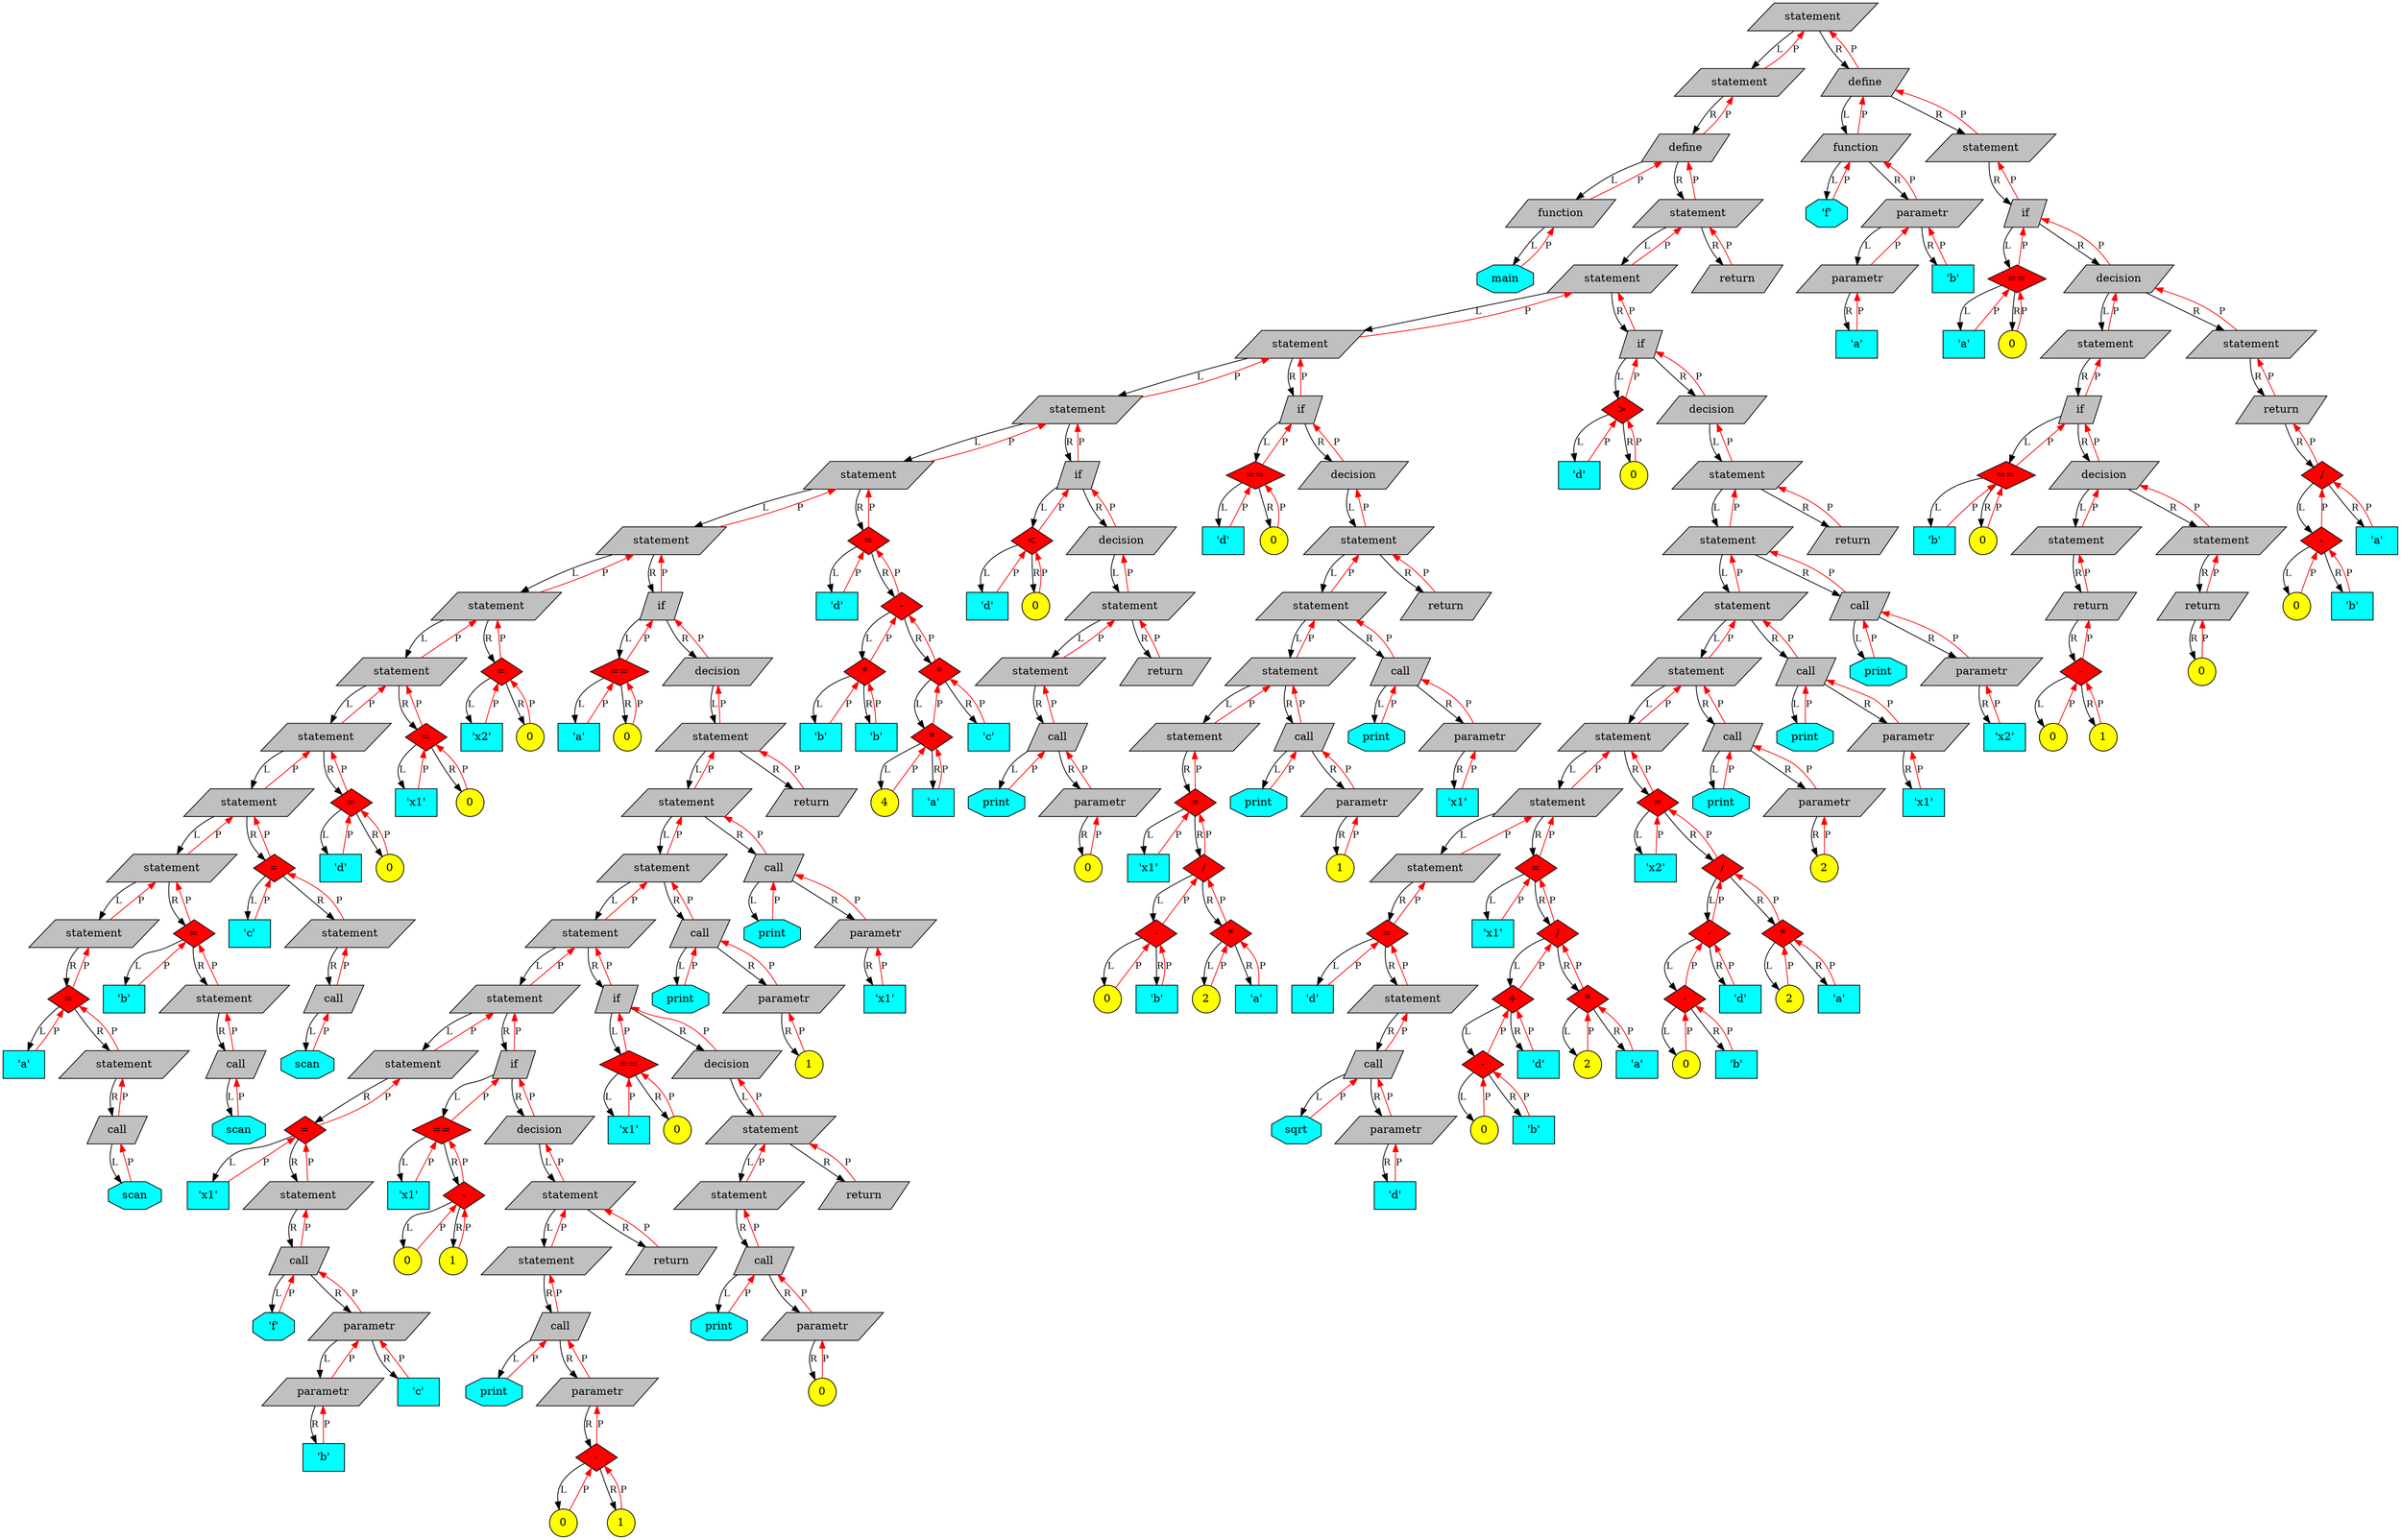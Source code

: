 digraph Tree{

	rankdir=UD;

	node[fontsize=14];

	94850695476896[shape=record, shape=parallelogram, style="filled", fillcolor=grey, label="statement"];
	94850695261792[shape=record, shape=parallelogram, style="filled", fillcolor=grey, label="statement"];
	94850695261856[shape=record, shape=parallelogram, style="filled", fillcolor=grey, label="define"];
	94850695262336[shape=record, shape=parallelogram, style="filled", fillcolor=grey, label="function"];
	94850695262816[shape=record, shape=octagon, style="filled", fillcolor=cyan, label="main"];
	94850695475520[shape=record, shape=parallelogram, style="filled", fillcolor=grey, label="statement"];
	94850695451616[shape=record, shape=parallelogram, style="filled", fillcolor=grey, label="statement"];
	94850695439840[shape=record, shape=parallelogram, style="filled", fillcolor=grey, label="statement"];
	94850695434432[shape=record, shape=parallelogram, style="filled", fillcolor=grey, label="statement"];
	94850695429088[shape=record, shape=parallelogram, style="filled", fillcolor=grey, label="statement"];
	94850695404576[shape=record, shape=parallelogram, style="filled", fillcolor=grey, label="statement"];
	94850695403072[shape=record, shape=parallelogram, style="filled", fillcolor=grey, label="statement"];
	94850695401568[shape=record, shape=parallelogram, style="filled", fillcolor=grey, label="statement"];
	94850695400064[shape=record, shape=parallelogram, style="filled", fillcolor=grey, label="statement"];
	94850695397184[shape=record, shape=parallelogram, style="filled", fillcolor=grey, label="statement"];
	94850695394304[shape=record, shape=parallelogram, style="filled", fillcolor=grey, label="statement"];
	94850695263296[shape=record, shape=parallelogram, style="filled", fillcolor=grey, label="statement"];
	94850695263360[shape=record, shape=diamond, style="filled", fillcolor=red, label="="];
	94850695263840[shape=record, shape=rectangle, style="filled", fillcolor=cyan, label="'a'"];
	94850695392448[shape=record, shape=parallelogram, style="filled", fillcolor=grey, label="statement"];
	94850695392512[shape=record, shape=parallelogram, style="filled", fillcolor=grey, label="call"];
	94850695392992[shape=record, shape=octagon, style="filled", fillcolor=cyan, label="scan"];
	94850695394368[shape=record, shape=diamond, style="filled", fillcolor=red, label="="];
	94850695394848[shape=record, shape=rectangle, style="filled", fillcolor=cyan, label="'b'"];
	94850695395328[shape=record, shape=parallelogram, style="filled", fillcolor=grey, label="statement"];
	94850695395392[shape=record, shape=parallelogram, style="filled", fillcolor=grey, label="call"];
	94850695395872[shape=record, shape=octagon, style="filled", fillcolor=cyan, label="scan"];
	94850695397248[shape=record, shape=diamond, style="filled", fillcolor=red, label="="];
	94850695397728[shape=record, shape=rectangle, style="filled", fillcolor=cyan, label="'c'"];
	94850695398208[shape=record, shape=parallelogram, style="filled", fillcolor=grey, label="statement"];
	94850695398272[shape=record, shape=parallelogram, style="filled", fillcolor=grey, label="call"];
	94850695398752[shape=record, shape=octagon, style="filled", fillcolor=cyan, label="scan"];
	94850695400128[shape=record, shape=diamond, style="filled", fillcolor=red, label="="];
	94850695400608[shape=record, shape=rectangle, style="filled", fillcolor=cyan, label="'d'"];
	94850695401088[shape=record, shape=circle, style="filled", fillcolor=yellow, label="0"];
	94850695401632[shape=record, shape=diamond, style="filled", fillcolor=red, label="="];
	94850695402112[shape=record, shape=rectangle, style="filled", fillcolor=cyan, label="'x1'"];
	94850695402592[shape=record, shape=circle, style="filled", fillcolor=yellow, label="0"];
	94850695403136[shape=record, shape=diamond, style="filled", fillcolor=red, label="="];
	94850695403616[shape=record, shape=rectangle, style="filled", fillcolor=cyan, label="'x2'"];
	94850695404096[shape=record, shape=circle, style="filled", fillcolor=yellow, label="0"];
	94850695404640[shape=record, shape=parallelogram, style="filled", fillcolor=grey, label="if"];
	94850695405664[shape=record, shape=diamond, style="filled", fillcolor=red, label="=="];
	94850695405120[shape=record, shape=rectangle, style="filled", fillcolor=cyan, label="'a'"];
	94850695405600[shape=record, shape=circle, style="filled", fillcolor=yellow, label="0"];
	94850695406144[shape=record, shape=parallelogram, style="filled", fillcolor=grey, label="decision"];
	94850695427712[shape=record, shape=parallelogram, style="filled", fillcolor=grey, label="statement"];
	94850695425312[shape=record, shape=parallelogram, style="filled", fillcolor=grey, label="statement"];
	94850695423328[shape=record, shape=parallelogram, style="filled", fillcolor=grey, label="statement"];
	94850695417920[shape=record, shape=parallelogram, style="filled", fillcolor=grey, label="statement"];
	94850695411424[shape=record, shape=parallelogram, style="filled", fillcolor=grey, label="statement"];
	94850695406624[shape=record, shape=parallelogram, style="filled", fillcolor=grey, label="statement"];
	94850695406688[shape=record, shape=diamond, style="filled", fillcolor=red, label="="];
	94850695407168[shape=record, shape=rectangle, style="filled", fillcolor=cyan, label="'x1'"];
	94850695407648[shape=record, shape=parallelogram, style="filled", fillcolor=grey, label="statement"];
	94850695407712[shape=record, shape=parallelogram, style="filled", fillcolor=grey, label="call"];
	94850695408192[shape=record, shape=octagon, style="filled", fillcolor=cyan, label="'f'"];
	94850695409632[shape=record, shape=parallelogram, style="filled", fillcolor=grey, label="parametr"];
	94850695408672[shape=record, shape=parallelogram, style="filled", fillcolor=grey, label="parametr"];
	94850695408736[shape=record, shape=rectangle, style="filled", fillcolor=cyan, label="'b'"];
	94850695409696[shape=record, shape=rectangle, style="filled", fillcolor=cyan, label="'c'"];
	94850695411488[shape=record, shape=parallelogram, style="filled", fillcolor=grey, label="if"];
	94850695413056[shape=record, shape=diamond, style="filled", fillcolor=red, label="=="];
	94850695411968[shape=record, shape=rectangle, style="filled", fillcolor=cyan, label="'x1'"];
	94850695412576[shape=record, shape=diamond, style="filled", fillcolor=red, label="-"];
	94850695412448[shape=record, shape=circle, style="filled", fillcolor=yellow, label="0"];
	94850695412512[shape=record, shape=circle, style="filled", fillcolor=yellow, label="1"];
	94850695413536[shape=record, shape=parallelogram, style="filled", fillcolor=grey, label="decision"];
	94850695416544[shape=record, shape=parallelogram, style="filled", fillcolor=grey, label="statement"];
	94850695414016[shape=record, shape=parallelogram, style="filled", fillcolor=grey, label="statement"];
	94850695414080[shape=record, shape=parallelogram, style="filled", fillcolor=grey, label="call"];
	94850695414560[shape=record, shape=octagon, style="filled", fillcolor=cyan, label="print"];
	94850695415040[shape=record, shape=parallelogram, style="filled", fillcolor=grey, label="parametr"];
	94850695415232[shape=record, shape=diamond, style="filled", fillcolor=red, label="-"];
	94850695415104[shape=record, shape=circle, style="filled", fillcolor=yellow, label="0"];
	94850695415168[shape=record, shape=circle, style="filled", fillcolor=yellow, label="1"];
	94850695416608[shape=record, shape=parallelogram, style="filled", fillcolor=grey, label="return"];
	94850695417984[shape=record, shape=parallelogram, style="filled", fillcolor=grey, label="if"];
	94850695419008[shape=record, shape=diamond, style="filled", fillcolor=red, label="=="];
	94850695418464[shape=record, shape=rectangle, style="filled", fillcolor=cyan, label="'x1'"];
	94850695418944[shape=record, shape=circle, style="filled", fillcolor=yellow, label="0"];
	94850695419488[shape=record, shape=parallelogram, style="filled", fillcolor=grey, label="decision"];
	94850695421952[shape=record, shape=parallelogram, style="filled", fillcolor=grey, label="statement"];
	94850695419968[shape=record, shape=parallelogram, style="filled", fillcolor=grey, label="statement"];
	94850695420032[shape=record, shape=parallelogram, style="filled", fillcolor=grey, label="call"];
	94850695420512[shape=record, shape=octagon, style="filled", fillcolor=cyan, label="print"];
	94850695420992[shape=record, shape=parallelogram, style="filled", fillcolor=grey, label="parametr"];
	94850695421056[shape=record, shape=circle, style="filled", fillcolor=yellow, label="0"];
	94850695422016[shape=record, shape=parallelogram, style="filled", fillcolor=grey, label="return"];
	94850695423392[shape=record, shape=parallelogram, style="filled", fillcolor=grey, label="call"];
	94850695423872[shape=record, shape=octagon, style="filled", fillcolor=cyan, label="print"];
	94850695424352[shape=record, shape=parallelogram, style="filled", fillcolor=grey, label="parametr"];
	94850695424416[shape=record, shape=circle, style="filled", fillcolor=yellow, label="1"];
	94850695425376[shape=record, shape=parallelogram, style="filled", fillcolor=grey, label="call"];
	94850695425856[shape=record, shape=octagon, style="filled", fillcolor=cyan, label="print"];
	94850695426336[shape=record, shape=parallelogram, style="filled", fillcolor=grey, label="parametr"];
	94850695426400[shape=record, shape=rectangle, style="filled", fillcolor=cyan, label="'x1'"];
	94850695427776[shape=record, shape=parallelogram, style="filled", fillcolor=grey, label="return"];
	94850695429152[shape=record, shape=diamond, style="filled", fillcolor=red, label="="];
	94850695429632[shape=record, shape=rectangle, style="filled", fillcolor=cyan, label="'d'"];
	94850695433536[shape=record, shape=diamond, style="filled", fillcolor=red, label="-"];
	94850695431072[shape=record, shape=diamond, style="filled", fillcolor=red, label="*"];
	94850695430112[shape=record, shape=rectangle, style="filled", fillcolor=cyan, label="'b'"];
	94850695430592[shape=record, shape=rectangle, style="filled", fillcolor=cyan, label="'b'"];
	94850695433056[shape=record, shape=diamond, style="filled", fillcolor=red, label="*"];
	94850695432096[shape=record, shape=diamond, style="filled", fillcolor=red, label="*"];
	94850695431552[shape=record, shape=circle, style="filled", fillcolor=yellow, label="4"];
	94850695431616[shape=record, shape=rectangle, style="filled", fillcolor=cyan, label="'a'"];
	94850695432576[shape=record, shape=rectangle, style="filled", fillcolor=cyan, label="'c'"];
	94850695434496[shape=record, shape=parallelogram, style="filled", fillcolor=grey, label="if"];
	94850695435520[shape=record, shape=diamond, style="filled", fillcolor=red, label="<"];
	94850695434976[shape=record, shape=rectangle, style="filled", fillcolor=cyan, label="'d'"];
	94850695435456[shape=record, shape=circle, style="filled", fillcolor=yellow, label="0"];
	94850695436000[shape=record, shape=parallelogram, style="filled", fillcolor=grey, label="decision"];
	94850695438464[shape=record, shape=parallelogram, style="filled", fillcolor=grey, label="statement"];
	94850695436480[shape=record, shape=parallelogram, style="filled", fillcolor=grey, label="statement"];
	94850695436544[shape=record, shape=parallelogram, style="filled", fillcolor=grey, label="call"];
	94850695437024[shape=record, shape=octagon, style="filled", fillcolor=cyan, label="print"];
	94850695437504[shape=record, shape=parallelogram, style="filled", fillcolor=grey, label="parametr"];
	94850695437568[shape=record, shape=circle, style="filled", fillcolor=yellow, label="0"];
	94850695438528[shape=record, shape=parallelogram, style="filled", fillcolor=grey, label="return"];
	94850695439904[shape=record, shape=parallelogram, style="filled", fillcolor=grey, label="if"];
	94850695440928[shape=record, shape=diamond, style="filled", fillcolor=red, label="=="];
	94850695440384[shape=record, shape=rectangle, style="filled", fillcolor=cyan, label="'d'"];
	94850695440864[shape=record, shape=circle, style="filled", fillcolor=yellow, label="0"];
	94850695441408[shape=record, shape=parallelogram, style="filled", fillcolor=grey, label="decision"];
	94850695450240[shape=record, shape=parallelogram, style="filled", fillcolor=grey, label="statement"];
	94850695447840[shape=record, shape=parallelogram, style="filled", fillcolor=grey, label="statement"];
	94850695445856[shape=record, shape=parallelogram, style="filled", fillcolor=grey, label="statement"];
	94850695441888[shape=record, shape=parallelogram, style="filled", fillcolor=grey, label="statement"];
	94850695441952[shape=record, shape=diamond, style="filled", fillcolor=red, label="="];
	94850695442432[shape=record, shape=rectangle, style="filled", fillcolor=cyan, label="'x1'"];
	94850695444960[shape=record, shape=diamond, style="filled", fillcolor=red, label="/"];
	94850695443456[shape=record, shape=diamond, style="filled", fillcolor=red, label="-"];
	94850695442912[shape=record, shape=circle, style="filled", fillcolor=yellow, label="0"];
	94850695442976[shape=record, shape=rectangle, style="filled", fillcolor=cyan, label="'b'"];
	94850695444480[shape=record, shape=diamond, style="filled", fillcolor=red, label="*"];
	94850695443936[shape=record, shape=circle, style="filled", fillcolor=yellow, label="2"];
	94850695444000[shape=record, shape=rectangle, style="filled", fillcolor=cyan, label="'a'"];
	94850695445920[shape=record, shape=parallelogram, style="filled", fillcolor=grey, label="call"];
	94850695446400[shape=record, shape=octagon, style="filled", fillcolor=cyan, label="print"];
	94850695446880[shape=record, shape=parallelogram, style="filled", fillcolor=grey, label="parametr"];
	94850695446944[shape=record, shape=circle, style="filled", fillcolor=yellow, label="1"];
	94850695447904[shape=record, shape=parallelogram, style="filled", fillcolor=grey, label="call"];
	94850695448384[shape=record, shape=octagon, style="filled", fillcolor=cyan, label="print"];
	94850695448864[shape=record, shape=parallelogram, style="filled", fillcolor=grey, label="parametr"];
	94850695448928[shape=record, shape=rectangle, style="filled", fillcolor=cyan, label="'x1'"];
	94850695450304[shape=record, shape=parallelogram, style="filled", fillcolor=grey, label="return"];
	94850695451680[shape=record, shape=parallelogram, style="filled", fillcolor=grey, label="if"];
	94850695452704[shape=record, shape=diamond, style="filled", fillcolor=red, label=">"];
	94850695452160[shape=record, shape=rectangle, style="filled", fillcolor=cyan, label="'d'"];
	94850695452640[shape=record, shape=circle, style="filled", fillcolor=yellow, label="0"];
	94850695453184[shape=record, shape=parallelogram, style="filled", fillcolor=grey, label="decision"];
	94850695474144[shape=record, shape=parallelogram, style="filled", fillcolor=grey, label="statement"];
	94850695471744[shape=record, shape=parallelogram, style="filled", fillcolor=grey, label="statement"];
	94850695469344[shape=record, shape=parallelogram, style="filled", fillcolor=grey, label="statement"];
	94850695467360[shape=record, shape=parallelogram, style="filled", fillcolor=grey, label="statement"];
	94850695462432[shape=record, shape=parallelogram, style="filled", fillcolor=grey, label="statement"];
	94850695457504[shape=record, shape=parallelogram, style="filled", fillcolor=grey, label="statement"];
	94850695453664[shape=record, shape=parallelogram, style="filled", fillcolor=grey, label="statement"];
	94850695453728[shape=record, shape=diamond, style="filled", fillcolor=red, label="="];
	94850695454208[shape=record, shape=rectangle, style="filled", fillcolor=cyan, label="'d'"];
	94850695454688[shape=record, shape=parallelogram, style="filled", fillcolor=grey, label="statement"];
	94850695454752[shape=record, shape=parallelogram, style="filled", fillcolor=grey, label="call"];
	94850695455232[shape=record, shape=octagon, style="filled", fillcolor=cyan, label="sqrt"];
	94850695455712[shape=record, shape=parallelogram, style="filled", fillcolor=grey, label="parametr"];
	94850695455776[shape=record, shape=rectangle, style="filled", fillcolor=cyan, label="'d'"];
	94850695457568[shape=record, shape=diamond, style="filled", fillcolor=red, label="="];
	94850695458048[shape=record, shape=rectangle, style="filled", fillcolor=cyan, label="'x1'"];
	94850695461536[shape=record, shape=diamond, style="filled", fillcolor=red, label="/"];
	94850695460032[shape=record, shape=diamond, style="filled", fillcolor=red, label="+"];
	94850695459072[shape=record, shape=diamond, style="filled", fillcolor=red, label="-"];
	94850695458528[shape=record, shape=circle, style="filled", fillcolor=yellow, label="0"];
	94850695458592[shape=record, shape=rectangle, style="filled", fillcolor=cyan, label="'b'"];
	94850695459552[shape=record, shape=rectangle, style="filled", fillcolor=cyan, label="'d'"];
	94850695461056[shape=record, shape=diamond, style="filled", fillcolor=red, label="*"];
	94850695460512[shape=record, shape=circle, style="filled", fillcolor=yellow, label="2"];
	94850695460576[shape=record, shape=rectangle, style="filled", fillcolor=cyan, label="'a'"];
	94850695462496[shape=record, shape=diamond, style="filled", fillcolor=red, label="="];
	94850695462976[shape=record, shape=rectangle, style="filled", fillcolor=cyan, label="'x2'"];
	94850695466464[shape=record, shape=diamond, style="filled", fillcolor=red, label="/"];
	94850695464960[shape=record, shape=diamond, style="filled", fillcolor=red, label="-"];
	94850695464000[shape=record, shape=diamond, style="filled", fillcolor=red, label="-"];
	94850695463456[shape=record, shape=circle, style="filled", fillcolor=yellow, label="0"];
	94850695463520[shape=record, shape=rectangle, style="filled", fillcolor=cyan, label="'b'"];
	94850695464480[shape=record, shape=rectangle, style="filled", fillcolor=cyan, label="'d'"];
	94850695465984[shape=record, shape=diamond, style="filled", fillcolor=red, label="*"];
	94850695465440[shape=record, shape=circle, style="filled", fillcolor=yellow, label="2"];
	94850695465504[shape=record, shape=rectangle, style="filled", fillcolor=cyan, label="'a'"];
	94850695467424[shape=record, shape=parallelogram, style="filled", fillcolor=grey, label="call"];
	94850695467904[shape=record, shape=octagon, style="filled", fillcolor=cyan, label="print"];
	94850695468384[shape=record, shape=parallelogram, style="filled", fillcolor=grey, label="parametr"];
	94850695468448[shape=record, shape=circle, style="filled", fillcolor=yellow, label="2"];
	94850695469408[shape=record, shape=parallelogram, style="filled", fillcolor=grey, label="call"];
	94850695469888[shape=record, shape=octagon, style="filled", fillcolor=cyan, label="print"];
	94850695470368[shape=record, shape=parallelogram, style="filled", fillcolor=grey, label="parametr"];
	94850695470432[shape=record, shape=rectangle, style="filled", fillcolor=cyan, label="'x1'"];
	94850695471808[shape=record, shape=parallelogram, style="filled", fillcolor=grey, label="call"];
	94850695472288[shape=record, shape=octagon, style="filled", fillcolor=cyan, label="print"];
	94850695472768[shape=record, shape=parallelogram, style="filled", fillcolor=grey, label="parametr"];
	94850695472832[shape=record, shape=rectangle, style="filled", fillcolor=cyan, label="'x2'"];
	94850695474208[shape=record, shape=parallelogram, style="filled", fillcolor=grey, label="return"];
	94850695475584[shape=record, shape=parallelogram, style="filled", fillcolor=grey, label="return"];
	94850695476960[shape=record, shape=parallelogram, style="filled", fillcolor=grey, label="define"];
	94850695477440[shape=record, shape=parallelogram, style="filled", fillcolor=grey, label="function"];
	94850695477920[shape=record, shape=octagon, style="filled", fillcolor=cyan, label="'f'"];
	94850695479360[shape=record, shape=parallelogram, style="filled", fillcolor=grey, label="parametr"];
	94850695478400[shape=record, shape=parallelogram, style="filled", fillcolor=grey, label="parametr"];
	94850695478464[shape=record, shape=rectangle, style="filled", fillcolor=cyan, label="'a'"];
	94850695479424[shape=record, shape=rectangle, style="filled", fillcolor=cyan, label="'b'"];
	94850695480320[shape=record, shape=parallelogram, style="filled", fillcolor=grey, label="statement"];
	94850695480384[shape=record, shape=parallelogram, style="filled", fillcolor=grey, label="if"];
	94850695481408[shape=record, shape=diamond, style="filled", fillcolor=red, label="=="];
	94850695480864[shape=record, shape=rectangle, style="filled", fillcolor=cyan, label="'a'"];
	94850695481344[shape=record, shape=circle, style="filled", fillcolor=yellow, label="0"];
	94850695481888[shape=record, shape=parallelogram, style="filled", fillcolor=grey, label="decision"];
	94850695482368[shape=record, shape=parallelogram, style="filled", fillcolor=grey, label="statement"];
	94850695482432[shape=record, shape=parallelogram, style="filled", fillcolor=grey, label="if"];
	94850695483456[shape=record, shape=diamond, style="filled", fillcolor=red, label="=="];
	94850695482912[shape=record, shape=rectangle, style="filled", fillcolor=cyan, label="'b'"];
	94850695483392[shape=record, shape=circle, style="filled", fillcolor=yellow, label="0"];
	94850695483936[shape=record, shape=parallelogram, style="filled", fillcolor=grey, label="decision"];
	94850695484416[shape=record, shape=parallelogram, style="filled", fillcolor=grey, label="statement"];
	94850695484480[shape=record, shape=parallelogram, style="filled", fillcolor=grey, label="return"];
	94850695485088[shape=record, shape=diamond, style="filled", fillcolor=red, label="-"];
	94850695484960[shape=record, shape=circle, style="filled", fillcolor=yellow, label="0"];
	94850695485024[shape=record, shape=circle, style="filled", fillcolor=yellow, label="1"];
	94850695485984[shape=record, shape=parallelogram, style="filled", fillcolor=grey, label="statement"];
	94850695486048[shape=record, shape=parallelogram, style="filled", fillcolor=grey, label="return"];
	94850695486528[shape=record, shape=circle, style="filled", fillcolor=yellow, label="0"];
	94850695487424[shape=record, shape=parallelogram, style="filled", fillcolor=grey, label="statement"];
	94850695487488[shape=record, shape=parallelogram, style="filled", fillcolor=grey, label="return"];
	94850695489472[shape=record, shape=diamond, style="filled", fillcolor=red, label="/"];
	94850695488512[shape=record, shape=diamond, style="filled", fillcolor=red, label="-"];
	94850695487968[shape=record, shape=circle, style="filled", fillcolor=yellow, label="0"];
	94850695488032[shape=record, shape=rectangle, style="filled", fillcolor=cyan, label="'b'"];
	94850695488992[shape=record, shape=rectangle, style="filled", fillcolor=cyan, label="'a'"];

	94850695476896 -> 94850695261792[label = "L", fontsize=12]
	94850695476896 -> 94850695476960[label = "R", fontsize=12]
	94850695261792 -> 94850695476896[label = "P", color=red, fontsize=12]
	94850695261792 -> 94850695261856[label = "R", fontsize=12]
	94850695261856 -> 94850695261792[label = "P", color=red, fontsize=12]
	94850695261856 -> 94850695262336[label = "L", fontsize=12]
	94850695261856 -> 94850695475520[label = "R", fontsize=12]
	94850695262336 -> 94850695261856[label = "P", color=red, fontsize=12]
	94850695262336 -> 94850695262816[label = "L", fontsize=12]
	94850695262816 -> 94850695262336[label = "P", color=red, fontsize=12]
	94850695475520 -> 94850695261856[label = "P", color=red, fontsize=12]
	94850695475520 -> 94850695451616[label = "L", fontsize=12]
	94850695475520 -> 94850695475584[label = "R", fontsize=12]
	94850695451616 -> 94850695475520[label = "P", color=red, fontsize=12]
	94850695451616 -> 94850695439840[label = "L", fontsize=12]
	94850695451616 -> 94850695451680[label = "R", fontsize=12]
	94850695439840 -> 94850695451616[label = "P", color=red, fontsize=12]
	94850695439840 -> 94850695434432[label = "L", fontsize=12]
	94850695439840 -> 94850695439904[label = "R", fontsize=12]
	94850695434432 -> 94850695439840[label = "P", color=red, fontsize=12]
	94850695434432 -> 94850695429088[label = "L", fontsize=12]
	94850695434432 -> 94850695434496[label = "R", fontsize=12]
	94850695429088 -> 94850695434432[label = "P", color=red, fontsize=12]
	94850695429088 -> 94850695404576[label = "L", fontsize=12]
	94850695429088 -> 94850695429152[label = "R", fontsize=12]
	94850695404576 -> 94850695429088[label = "P", color=red, fontsize=12]
	94850695404576 -> 94850695403072[label = "L", fontsize=12]
	94850695404576 -> 94850695404640[label = "R", fontsize=12]
	94850695403072 -> 94850695404576[label = "P", color=red, fontsize=12]
	94850695403072 -> 94850695401568[label = "L", fontsize=12]
	94850695403072 -> 94850695403136[label = "R", fontsize=12]
	94850695401568 -> 94850695403072[label = "P", color=red, fontsize=12]
	94850695401568 -> 94850695400064[label = "L", fontsize=12]
	94850695401568 -> 94850695401632[label = "R", fontsize=12]
	94850695400064 -> 94850695401568[label = "P", color=red, fontsize=12]
	94850695400064 -> 94850695397184[label = "L", fontsize=12]
	94850695400064 -> 94850695400128[label = "R", fontsize=12]
	94850695397184 -> 94850695400064[label = "P", color=red, fontsize=12]
	94850695397184 -> 94850695394304[label = "L", fontsize=12]
	94850695397184 -> 94850695397248[label = "R", fontsize=12]
	94850695394304 -> 94850695397184[label = "P", color=red, fontsize=12]
	94850695394304 -> 94850695263296[label = "L", fontsize=12]
	94850695394304 -> 94850695394368[label = "R", fontsize=12]
	94850695263296 -> 94850695394304[label = "P", color=red, fontsize=12]
	94850695263296 -> 94850695263360[label = "R", fontsize=12]
	94850695263360 -> 94850695263296[label = "P", color=red, fontsize=12]
	94850695263360 -> 94850695263840[label = "L", fontsize=12]
	94850695263360 -> 94850695392448[label = "R", fontsize=12]
	94850695263840 -> 94850695263360[label = "P", color=red, fontsize=12]
	94850695392448 -> 94850695263360[label = "P", color=red, fontsize=12]
	94850695392448 -> 94850695392512[label = "R", fontsize=12]
	94850695392512 -> 94850695392448[label = "P", color=red, fontsize=12]
	94850695392512 -> 94850695392992[label = "L", fontsize=12]
	94850695392992 -> 94850695392512[label = "P", color=red, fontsize=12]
	94850695394368 -> 94850695394304[label = "P", color=red, fontsize=12]
	94850695394368 -> 94850695394848[label = "L", fontsize=12]
	94850695394368 -> 94850695395328[label = "R", fontsize=12]
	94850695394848 -> 94850695394368[label = "P", color=red, fontsize=12]
	94850695395328 -> 94850695394368[label = "P", color=red, fontsize=12]
	94850695395328 -> 94850695395392[label = "R", fontsize=12]
	94850695395392 -> 94850695395328[label = "P", color=red, fontsize=12]
	94850695395392 -> 94850695395872[label = "L", fontsize=12]
	94850695395872 -> 94850695395392[label = "P", color=red, fontsize=12]
	94850695397248 -> 94850695397184[label = "P", color=red, fontsize=12]
	94850695397248 -> 94850695397728[label = "L", fontsize=12]
	94850695397248 -> 94850695398208[label = "R", fontsize=12]
	94850695397728 -> 94850695397248[label = "P", color=red, fontsize=12]
	94850695398208 -> 94850695397248[label = "P", color=red, fontsize=12]
	94850695398208 -> 94850695398272[label = "R", fontsize=12]
	94850695398272 -> 94850695398208[label = "P", color=red, fontsize=12]
	94850695398272 -> 94850695398752[label = "L", fontsize=12]
	94850695398752 -> 94850695398272[label = "P", color=red, fontsize=12]
	94850695400128 -> 94850695400064[label = "P", color=red, fontsize=12]
	94850695400128 -> 94850695400608[label = "L", fontsize=12]
	94850695400128 -> 94850695401088[label = "R", fontsize=12]
	94850695400608 -> 94850695400128[label = "P", color=red, fontsize=12]
	94850695401088 -> 94850695400128[label = "P", color=red, fontsize=12]
	94850695401632 -> 94850695401568[label = "P", color=red, fontsize=12]
	94850695401632 -> 94850695402112[label = "L", fontsize=12]
	94850695401632 -> 94850695402592[label = "R", fontsize=12]
	94850695402112 -> 94850695401632[label = "P", color=red, fontsize=12]
	94850695402592 -> 94850695401632[label = "P", color=red, fontsize=12]
	94850695403136 -> 94850695403072[label = "P", color=red, fontsize=12]
	94850695403136 -> 94850695403616[label = "L", fontsize=12]
	94850695403136 -> 94850695404096[label = "R", fontsize=12]
	94850695403616 -> 94850695403136[label = "P", color=red, fontsize=12]
	94850695404096 -> 94850695403136[label = "P", color=red, fontsize=12]
	94850695404640 -> 94850695404576[label = "P", color=red, fontsize=12]
	94850695404640 -> 94850695405664[label = "L", fontsize=12]
	94850695404640 -> 94850695406144[label = "R", fontsize=12]
	94850695405664 -> 94850695404640[label = "P", color=red, fontsize=12]
	94850695405664 -> 94850695405120[label = "L", fontsize=12]
	94850695405664 -> 94850695405600[label = "R", fontsize=12]
	94850695405120 -> 94850695405664[label = "P", color=red, fontsize=12]
	94850695405600 -> 94850695405664[label = "P", color=red, fontsize=12]
	94850695406144 -> 94850695404640[label = "P", color=red, fontsize=12]
	94850695406144 -> 94850695427712[label = "L", fontsize=12]
	94850695427712 -> 94850695406144[label = "P", color=red, fontsize=12]
	94850695427712 -> 94850695425312[label = "L", fontsize=12]
	94850695427712 -> 94850695427776[label = "R", fontsize=12]
	94850695425312 -> 94850695427712[label = "P", color=red, fontsize=12]
	94850695425312 -> 94850695423328[label = "L", fontsize=12]
	94850695425312 -> 94850695425376[label = "R", fontsize=12]
	94850695423328 -> 94850695425312[label = "P", color=red, fontsize=12]
	94850695423328 -> 94850695417920[label = "L", fontsize=12]
	94850695423328 -> 94850695423392[label = "R", fontsize=12]
	94850695417920 -> 94850695423328[label = "P", color=red, fontsize=12]
	94850695417920 -> 94850695411424[label = "L", fontsize=12]
	94850695417920 -> 94850695417984[label = "R", fontsize=12]
	94850695411424 -> 94850695417920[label = "P", color=red, fontsize=12]
	94850695411424 -> 94850695406624[label = "L", fontsize=12]
	94850695411424 -> 94850695411488[label = "R", fontsize=12]
	94850695406624 -> 94850695411424[label = "P", color=red, fontsize=12]
	94850695406624 -> 94850695406688[label = "R", fontsize=12]
	94850695406688 -> 94850695406624[label = "P", color=red, fontsize=12]
	94850695406688 -> 94850695407168[label = "L", fontsize=12]
	94850695406688 -> 94850695407648[label = "R", fontsize=12]
	94850695407168 -> 94850695406688[label = "P", color=red, fontsize=12]
	94850695407648 -> 94850695406688[label = "P", color=red, fontsize=12]
	94850695407648 -> 94850695407712[label = "R", fontsize=12]
	94850695407712 -> 94850695407648[label = "P", color=red, fontsize=12]
	94850695407712 -> 94850695408192[label = "L", fontsize=12]
	94850695407712 -> 94850695409632[label = "R", fontsize=12]
	94850695408192 -> 94850695407712[label = "P", color=red, fontsize=12]
	94850695409632 -> 94850695407712[label = "P", color=red, fontsize=12]
	94850695409632 -> 94850695408672[label = "L", fontsize=12]
	94850695409632 -> 94850695409696[label = "R", fontsize=12]
	94850695408672 -> 94850695409632[label = "P", color=red, fontsize=12]
	94850695408672 -> 94850695408736[label = "R", fontsize=12]
	94850695408736 -> 94850695408672[label = "P", color=red, fontsize=12]
	94850695409696 -> 94850695409632[label = "P", color=red, fontsize=12]
	94850695411488 -> 94850695411424[label = "P", color=red, fontsize=12]
	94850695411488 -> 94850695413056[label = "L", fontsize=12]
	94850695411488 -> 94850695413536[label = "R", fontsize=12]
	94850695413056 -> 94850695411488[label = "P", color=red, fontsize=12]
	94850695413056 -> 94850695411968[label = "L", fontsize=12]
	94850695413056 -> 94850695412576[label = "R", fontsize=12]
	94850695411968 -> 94850695413056[label = "P", color=red, fontsize=12]
	94850695412576 -> 94850695413056[label = "P", color=red, fontsize=12]
	94850695412576 -> 94850695412448[label = "L", fontsize=12]
	94850695412576 -> 94850695412512[label = "R", fontsize=12]
	94850695412448 -> 94850695412576[label = "P", color=red, fontsize=12]
	94850695412512 -> 94850695412576[label = "P", color=red, fontsize=12]
	94850695413536 -> 94850695411488[label = "P", color=red, fontsize=12]
	94850695413536 -> 94850695416544[label = "L", fontsize=12]
	94850695416544 -> 94850695413536[label = "P", color=red, fontsize=12]
	94850695416544 -> 94850695414016[label = "L", fontsize=12]
	94850695416544 -> 94850695416608[label = "R", fontsize=12]
	94850695414016 -> 94850695416544[label = "P", color=red, fontsize=12]
	94850695414016 -> 94850695414080[label = "R", fontsize=12]
	94850695414080 -> 94850695414016[label = "P", color=red, fontsize=12]
	94850695414080 -> 94850695414560[label = "L", fontsize=12]
	94850695414080 -> 94850695415040[label = "R", fontsize=12]
	94850695414560 -> 94850695414080[label = "P", color=red, fontsize=12]
	94850695415040 -> 94850695414080[label = "P", color=red, fontsize=12]
	94850695415040 -> 94850695415232[label = "R", fontsize=12]
	94850695415232 -> 94850695415040[label = "P", color=red, fontsize=12]
	94850695415232 -> 94850695415104[label = "L", fontsize=12]
	94850695415232 -> 94850695415168[label = "R", fontsize=12]
	94850695415104 -> 94850695415232[label = "P", color=red, fontsize=12]
	94850695415168 -> 94850695415232[label = "P", color=red, fontsize=12]
	94850695416608 -> 94850695416544[label = "P", color=red, fontsize=12]
	94850695417984 -> 94850695417920[label = "P", color=red, fontsize=12]
	94850695417984 -> 94850695419008[label = "L", fontsize=12]
	94850695417984 -> 94850695419488[label = "R", fontsize=12]
	94850695419008 -> 94850695417984[label = "P", color=red, fontsize=12]
	94850695419008 -> 94850695418464[label = "L", fontsize=12]
	94850695419008 -> 94850695418944[label = "R", fontsize=12]
	94850695418464 -> 94850695419008[label = "P", color=red, fontsize=12]
	94850695418944 -> 94850695419008[label = "P", color=red, fontsize=12]
	94850695419488 -> 94850695417984[label = "P", color=red, fontsize=12]
	94850695419488 -> 94850695421952[label = "L", fontsize=12]
	94850695421952 -> 94850695419488[label = "P", color=red, fontsize=12]
	94850695421952 -> 94850695419968[label = "L", fontsize=12]
	94850695421952 -> 94850695422016[label = "R", fontsize=12]
	94850695419968 -> 94850695421952[label = "P", color=red, fontsize=12]
	94850695419968 -> 94850695420032[label = "R", fontsize=12]
	94850695420032 -> 94850695419968[label = "P", color=red, fontsize=12]
	94850695420032 -> 94850695420512[label = "L", fontsize=12]
	94850695420032 -> 94850695420992[label = "R", fontsize=12]
	94850695420512 -> 94850695420032[label = "P", color=red, fontsize=12]
	94850695420992 -> 94850695420032[label = "P", color=red, fontsize=12]
	94850695420992 -> 94850695421056[label = "R", fontsize=12]
	94850695421056 -> 94850695420992[label = "P", color=red, fontsize=12]
	94850695422016 -> 94850695421952[label = "P", color=red, fontsize=12]
	94850695423392 -> 94850695423328[label = "P", color=red, fontsize=12]
	94850695423392 -> 94850695423872[label = "L", fontsize=12]
	94850695423392 -> 94850695424352[label = "R", fontsize=12]
	94850695423872 -> 94850695423392[label = "P", color=red, fontsize=12]
	94850695424352 -> 94850695423392[label = "P", color=red, fontsize=12]
	94850695424352 -> 94850695424416[label = "R", fontsize=12]
	94850695424416 -> 94850695424352[label = "P", color=red, fontsize=12]
	94850695425376 -> 94850695425312[label = "P", color=red, fontsize=12]
	94850695425376 -> 94850695425856[label = "L", fontsize=12]
	94850695425376 -> 94850695426336[label = "R", fontsize=12]
	94850695425856 -> 94850695425376[label = "P", color=red, fontsize=12]
	94850695426336 -> 94850695425376[label = "P", color=red, fontsize=12]
	94850695426336 -> 94850695426400[label = "R", fontsize=12]
	94850695426400 -> 94850695426336[label = "P", color=red, fontsize=12]
	94850695427776 -> 94850695427712[label = "P", color=red, fontsize=12]
	94850695429152 -> 94850695429088[label = "P", color=red, fontsize=12]
	94850695429152 -> 94850695429632[label = "L", fontsize=12]
	94850695429152 -> 94850695433536[label = "R", fontsize=12]
	94850695429632 -> 94850695429152[label = "P", color=red, fontsize=12]
	94850695433536 -> 94850695429152[label = "P", color=red, fontsize=12]
	94850695433536 -> 94850695431072[label = "L", fontsize=12]
	94850695433536 -> 94850695433056[label = "R", fontsize=12]
	94850695431072 -> 94850695433536[label = "P", color=red, fontsize=12]
	94850695431072 -> 94850695430112[label = "L", fontsize=12]
	94850695431072 -> 94850695430592[label = "R", fontsize=12]
	94850695430112 -> 94850695431072[label = "P", color=red, fontsize=12]
	94850695430592 -> 94850695431072[label = "P", color=red, fontsize=12]
	94850695433056 -> 94850695433536[label = "P", color=red, fontsize=12]
	94850695433056 -> 94850695432096[label = "L", fontsize=12]
	94850695433056 -> 94850695432576[label = "R", fontsize=12]
	94850695432096 -> 94850695433056[label = "P", color=red, fontsize=12]
	94850695432096 -> 94850695431552[label = "L", fontsize=12]
	94850695432096 -> 94850695431616[label = "R", fontsize=12]
	94850695431552 -> 94850695432096[label = "P", color=red, fontsize=12]
	94850695431616 -> 94850695432096[label = "P", color=red, fontsize=12]
	94850695432576 -> 94850695433056[label = "P", color=red, fontsize=12]
	94850695434496 -> 94850695434432[label = "P", color=red, fontsize=12]
	94850695434496 -> 94850695435520[label = "L", fontsize=12]
	94850695434496 -> 94850695436000[label = "R", fontsize=12]
	94850695435520 -> 94850695434496[label = "P", color=red, fontsize=12]
	94850695435520 -> 94850695434976[label = "L", fontsize=12]
	94850695435520 -> 94850695435456[label = "R", fontsize=12]
	94850695434976 -> 94850695435520[label = "P", color=red, fontsize=12]
	94850695435456 -> 94850695435520[label = "P", color=red, fontsize=12]
	94850695436000 -> 94850695434496[label = "P", color=red, fontsize=12]
	94850695436000 -> 94850695438464[label = "L", fontsize=12]
	94850695438464 -> 94850695436000[label = "P", color=red, fontsize=12]
	94850695438464 -> 94850695436480[label = "L", fontsize=12]
	94850695438464 -> 94850695438528[label = "R", fontsize=12]
	94850695436480 -> 94850695438464[label = "P", color=red, fontsize=12]
	94850695436480 -> 94850695436544[label = "R", fontsize=12]
	94850695436544 -> 94850695436480[label = "P", color=red, fontsize=12]
	94850695436544 -> 94850695437024[label = "L", fontsize=12]
	94850695436544 -> 94850695437504[label = "R", fontsize=12]
	94850695437024 -> 94850695436544[label = "P", color=red, fontsize=12]
	94850695437504 -> 94850695436544[label = "P", color=red, fontsize=12]
	94850695437504 -> 94850695437568[label = "R", fontsize=12]
	94850695437568 -> 94850695437504[label = "P", color=red, fontsize=12]
	94850695438528 -> 94850695438464[label = "P", color=red, fontsize=12]
	94850695439904 -> 94850695439840[label = "P", color=red, fontsize=12]
	94850695439904 -> 94850695440928[label = "L", fontsize=12]
	94850695439904 -> 94850695441408[label = "R", fontsize=12]
	94850695440928 -> 94850695439904[label = "P", color=red, fontsize=12]
	94850695440928 -> 94850695440384[label = "L", fontsize=12]
	94850695440928 -> 94850695440864[label = "R", fontsize=12]
	94850695440384 -> 94850695440928[label = "P", color=red, fontsize=12]
	94850695440864 -> 94850695440928[label = "P", color=red, fontsize=12]
	94850695441408 -> 94850695439904[label = "P", color=red, fontsize=12]
	94850695441408 -> 94850695450240[label = "L", fontsize=12]
	94850695450240 -> 94850695441408[label = "P", color=red, fontsize=12]
	94850695450240 -> 94850695447840[label = "L", fontsize=12]
	94850695450240 -> 94850695450304[label = "R", fontsize=12]
	94850695447840 -> 94850695450240[label = "P", color=red, fontsize=12]
	94850695447840 -> 94850695445856[label = "L", fontsize=12]
	94850695447840 -> 94850695447904[label = "R", fontsize=12]
	94850695445856 -> 94850695447840[label = "P", color=red, fontsize=12]
	94850695445856 -> 94850695441888[label = "L", fontsize=12]
	94850695445856 -> 94850695445920[label = "R", fontsize=12]
	94850695441888 -> 94850695445856[label = "P", color=red, fontsize=12]
	94850695441888 -> 94850695441952[label = "R", fontsize=12]
	94850695441952 -> 94850695441888[label = "P", color=red, fontsize=12]
	94850695441952 -> 94850695442432[label = "L", fontsize=12]
	94850695441952 -> 94850695444960[label = "R", fontsize=12]
	94850695442432 -> 94850695441952[label = "P", color=red, fontsize=12]
	94850695444960 -> 94850695441952[label = "P", color=red, fontsize=12]
	94850695444960 -> 94850695443456[label = "L", fontsize=12]
	94850695444960 -> 94850695444480[label = "R", fontsize=12]
	94850695443456 -> 94850695444960[label = "P", color=red, fontsize=12]
	94850695443456 -> 94850695442912[label = "L", fontsize=12]
	94850695443456 -> 94850695442976[label = "R", fontsize=12]
	94850695442912 -> 94850695443456[label = "P", color=red, fontsize=12]
	94850695442976 -> 94850695443456[label = "P", color=red, fontsize=12]
	94850695444480 -> 94850695444960[label = "P", color=red, fontsize=12]
	94850695444480 -> 94850695443936[label = "L", fontsize=12]
	94850695444480 -> 94850695444000[label = "R", fontsize=12]
	94850695443936 -> 94850695444480[label = "P", color=red, fontsize=12]
	94850695444000 -> 94850695444480[label = "P", color=red, fontsize=12]
	94850695445920 -> 94850695445856[label = "P", color=red, fontsize=12]
	94850695445920 -> 94850695446400[label = "L", fontsize=12]
	94850695445920 -> 94850695446880[label = "R", fontsize=12]
	94850695446400 -> 94850695445920[label = "P", color=red, fontsize=12]
	94850695446880 -> 94850695445920[label = "P", color=red, fontsize=12]
	94850695446880 -> 94850695446944[label = "R", fontsize=12]
	94850695446944 -> 94850695446880[label = "P", color=red, fontsize=12]
	94850695447904 -> 94850695447840[label = "P", color=red, fontsize=12]
	94850695447904 -> 94850695448384[label = "L", fontsize=12]
	94850695447904 -> 94850695448864[label = "R", fontsize=12]
	94850695448384 -> 94850695447904[label = "P", color=red, fontsize=12]
	94850695448864 -> 94850695447904[label = "P", color=red, fontsize=12]
	94850695448864 -> 94850695448928[label = "R", fontsize=12]
	94850695448928 -> 94850695448864[label = "P", color=red, fontsize=12]
	94850695450304 -> 94850695450240[label = "P", color=red, fontsize=12]
	94850695451680 -> 94850695451616[label = "P", color=red, fontsize=12]
	94850695451680 -> 94850695452704[label = "L", fontsize=12]
	94850695451680 -> 94850695453184[label = "R", fontsize=12]
	94850695452704 -> 94850695451680[label = "P", color=red, fontsize=12]
	94850695452704 -> 94850695452160[label = "L", fontsize=12]
	94850695452704 -> 94850695452640[label = "R", fontsize=12]
	94850695452160 -> 94850695452704[label = "P", color=red, fontsize=12]
	94850695452640 -> 94850695452704[label = "P", color=red, fontsize=12]
	94850695453184 -> 94850695451680[label = "P", color=red, fontsize=12]
	94850695453184 -> 94850695474144[label = "L", fontsize=12]
	94850695474144 -> 94850695453184[label = "P", color=red, fontsize=12]
	94850695474144 -> 94850695471744[label = "L", fontsize=12]
	94850695474144 -> 94850695474208[label = "R", fontsize=12]
	94850695471744 -> 94850695474144[label = "P", color=red, fontsize=12]
	94850695471744 -> 94850695469344[label = "L", fontsize=12]
	94850695471744 -> 94850695471808[label = "R", fontsize=12]
	94850695469344 -> 94850695471744[label = "P", color=red, fontsize=12]
	94850695469344 -> 94850695467360[label = "L", fontsize=12]
	94850695469344 -> 94850695469408[label = "R", fontsize=12]
	94850695467360 -> 94850695469344[label = "P", color=red, fontsize=12]
	94850695467360 -> 94850695462432[label = "L", fontsize=12]
	94850695467360 -> 94850695467424[label = "R", fontsize=12]
	94850695462432 -> 94850695467360[label = "P", color=red, fontsize=12]
	94850695462432 -> 94850695457504[label = "L", fontsize=12]
	94850695462432 -> 94850695462496[label = "R", fontsize=12]
	94850695457504 -> 94850695462432[label = "P", color=red, fontsize=12]
	94850695457504 -> 94850695453664[label = "L", fontsize=12]
	94850695457504 -> 94850695457568[label = "R", fontsize=12]
	94850695453664 -> 94850695457504[label = "P", color=red, fontsize=12]
	94850695453664 -> 94850695453728[label = "R", fontsize=12]
	94850695453728 -> 94850695453664[label = "P", color=red, fontsize=12]
	94850695453728 -> 94850695454208[label = "L", fontsize=12]
	94850695453728 -> 94850695454688[label = "R", fontsize=12]
	94850695454208 -> 94850695453728[label = "P", color=red, fontsize=12]
	94850695454688 -> 94850695453728[label = "P", color=red, fontsize=12]
	94850695454688 -> 94850695454752[label = "R", fontsize=12]
	94850695454752 -> 94850695454688[label = "P", color=red, fontsize=12]
	94850695454752 -> 94850695455232[label = "L", fontsize=12]
	94850695454752 -> 94850695455712[label = "R", fontsize=12]
	94850695455232 -> 94850695454752[label = "P", color=red, fontsize=12]
	94850695455712 -> 94850695454752[label = "P", color=red, fontsize=12]
	94850695455712 -> 94850695455776[label = "R", fontsize=12]
	94850695455776 -> 94850695455712[label = "P", color=red, fontsize=12]
	94850695457568 -> 94850695457504[label = "P", color=red, fontsize=12]
	94850695457568 -> 94850695458048[label = "L", fontsize=12]
	94850695457568 -> 94850695461536[label = "R", fontsize=12]
	94850695458048 -> 94850695457568[label = "P", color=red, fontsize=12]
	94850695461536 -> 94850695457568[label = "P", color=red, fontsize=12]
	94850695461536 -> 94850695460032[label = "L", fontsize=12]
	94850695461536 -> 94850695461056[label = "R", fontsize=12]
	94850695460032 -> 94850695461536[label = "P", color=red, fontsize=12]
	94850695460032 -> 94850695459072[label = "L", fontsize=12]
	94850695460032 -> 94850695459552[label = "R", fontsize=12]
	94850695459072 -> 94850695460032[label = "P", color=red, fontsize=12]
	94850695459072 -> 94850695458528[label = "L", fontsize=12]
	94850695459072 -> 94850695458592[label = "R", fontsize=12]
	94850695458528 -> 94850695459072[label = "P", color=red, fontsize=12]
	94850695458592 -> 94850695459072[label = "P", color=red, fontsize=12]
	94850695459552 -> 94850695460032[label = "P", color=red, fontsize=12]
	94850695461056 -> 94850695461536[label = "P", color=red, fontsize=12]
	94850695461056 -> 94850695460512[label = "L", fontsize=12]
	94850695461056 -> 94850695460576[label = "R", fontsize=12]
	94850695460512 -> 94850695461056[label = "P", color=red, fontsize=12]
	94850695460576 -> 94850695461056[label = "P", color=red, fontsize=12]
	94850695462496 -> 94850695462432[label = "P", color=red, fontsize=12]
	94850695462496 -> 94850695462976[label = "L", fontsize=12]
	94850695462496 -> 94850695466464[label = "R", fontsize=12]
	94850695462976 -> 94850695462496[label = "P", color=red, fontsize=12]
	94850695466464 -> 94850695462496[label = "P", color=red, fontsize=12]
	94850695466464 -> 94850695464960[label = "L", fontsize=12]
	94850695466464 -> 94850695465984[label = "R", fontsize=12]
	94850695464960 -> 94850695466464[label = "P", color=red, fontsize=12]
	94850695464960 -> 94850695464000[label = "L", fontsize=12]
	94850695464960 -> 94850695464480[label = "R", fontsize=12]
	94850695464000 -> 94850695464960[label = "P", color=red, fontsize=12]
	94850695464000 -> 94850695463456[label = "L", fontsize=12]
	94850695464000 -> 94850695463520[label = "R", fontsize=12]
	94850695463456 -> 94850695464000[label = "P", color=red, fontsize=12]
	94850695463520 -> 94850695464000[label = "P", color=red, fontsize=12]
	94850695464480 -> 94850695464960[label = "P", color=red, fontsize=12]
	94850695465984 -> 94850695466464[label = "P", color=red, fontsize=12]
	94850695465984 -> 94850695465440[label = "L", fontsize=12]
	94850695465984 -> 94850695465504[label = "R", fontsize=12]
	94850695465440 -> 94850695465984[label = "P", color=red, fontsize=12]
	94850695465504 -> 94850695465984[label = "P", color=red, fontsize=12]
	94850695467424 -> 94850695467360[label = "P", color=red, fontsize=12]
	94850695467424 -> 94850695467904[label = "L", fontsize=12]
	94850695467424 -> 94850695468384[label = "R", fontsize=12]
	94850695467904 -> 94850695467424[label = "P", color=red, fontsize=12]
	94850695468384 -> 94850695467424[label = "P", color=red, fontsize=12]
	94850695468384 -> 94850695468448[label = "R", fontsize=12]
	94850695468448 -> 94850695468384[label = "P", color=red, fontsize=12]
	94850695469408 -> 94850695469344[label = "P", color=red, fontsize=12]
	94850695469408 -> 94850695469888[label = "L", fontsize=12]
	94850695469408 -> 94850695470368[label = "R", fontsize=12]
	94850695469888 -> 94850695469408[label = "P", color=red, fontsize=12]
	94850695470368 -> 94850695469408[label = "P", color=red, fontsize=12]
	94850695470368 -> 94850695470432[label = "R", fontsize=12]
	94850695470432 -> 94850695470368[label = "P", color=red, fontsize=12]
	94850695471808 -> 94850695471744[label = "P", color=red, fontsize=12]
	94850695471808 -> 94850695472288[label = "L", fontsize=12]
	94850695471808 -> 94850695472768[label = "R", fontsize=12]
	94850695472288 -> 94850695471808[label = "P", color=red, fontsize=12]
	94850695472768 -> 94850695471808[label = "P", color=red, fontsize=12]
	94850695472768 -> 94850695472832[label = "R", fontsize=12]
	94850695472832 -> 94850695472768[label = "P", color=red, fontsize=12]
	94850695474208 -> 94850695474144[label = "P", color=red, fontsize=12]
	94850695475584 -> 94850695475520[label = "P", color=red, fontsize=12]
	94850695476960 -> 94850695476896[label = "P", color=red, fontsize=12]
	94850695476960 -> 94850695477440[label = "L", fontsize=12]
	94850695476960 -> 94850695480320[label = "R", fontsize=12]
	94850695477440 -> 94850695476960[label = "P", color=red, fontsize=12]
	94850695477440 -> 94850695477920[label = "L", fontsize=12]
	94850695477440 -> 94850695479360[label = "R", fontsize=12]
	94850695477920 -> 94850695477440[label = "P", color=red, fontsize=12]
	94850695479360 -> 94850695477440[label = "P", color=red, fontsize=12]
	94850695479360 -> 94850695478400[label = "L", fontsize=12]
	94850695479360 -> 94850695479424[label = "R", fontsize=12]
	94850695478400 -> 94850695479360[label = "P", color=red, fontsize=12]
	94850695478400 -> 94850695478464[label = "R", fontsize=12]
	94850695478464 -> 94850695478400[label = "P", color=red, fontsize=12]
	94850695479424 -> 94850695479360[label = "P", color=red, fontsize=12]
	94850695480320 -> 94850695476960[label = "P", color=red, fontsize=12]
	94850695480320 -> 94850695480384[label = "R", fontsize=12]
	94850695480384 -> 94850695480320[label = "P", color=red, fontsize=12]
	94850695480384 -> 94850695481408[label = "L", fontsize=12]
	94850695480384 -> 94850695481888[label = "R", fontsize=12]
	94850695481408 -> 94850695480384[label = "P", color=red, fontsize=12]
	94850695481408 -> 94850695480864[label = "L", fontsize=12]
	94850695481408 -> 94850695481344[label = "R", fontsize=12]
	94850695480864 -> 94850695481408[label = "P", color=red, fontsize=12]
	94850695481344 -> 94850695481408[label = "P", color=red, fontsize=12]
	94850695481888 -> 94850695480384[label = "P", color=red, fontsize=12]
	94850695481888 -> 94850695482368[label = "L", fontsize=12]
	94850695481888 -> 94850695487424[label = "R", fontsize=12]
	94850695482368 -> 94850695481888[label = "P", color=red, fontsize=12]
	94850695482368 -> 94850695482432[label = "R", fontsize=12]
	94850695482432 -> 94850695482368[label = "P", color=red, fontsize=12]
	94850695482432 -> 94850695483456[label = "L", fontsize=12]
	94850695482432 -> 94850695483936[label = "R", fontsize=12]
	94850695483456 -> 94850695482432[label = "P", color=red, fontsize=12]
	94850695483456 -> 94850695482912[label = "L", fontsize=12]
	94850695483456 -> 94850695483392[label = "R", fontsize=12]
	94850695482912 -> 94850695483456[label = "P", color=red, fontsize=12]
	94850695483392 -> 94850695483456[label = "P", color=red, fontsize=12]
	94850695483936 -> 94850695482432[label = "P", color=red, fontsize=12]
	94850695483936 -> 94850695484416[label = "L", fontsize=12]
	94850695483936 -> 94850695485984[label = "R", fontsize=12]
	94850695484416 -> 94850695483936[label = "P", color=red, fontsize=12]
	94850695484416 -> 94850695484480[label = "R", fontsize=12]
	94850695484480 -> 94850695484416[label = "P", color=red, fontsize=12]
	94850695484480 -> 94850695485088[label = "R", fontsize=12]
	94850695485088 -> 94850695484480[label = "P", color=red, fontsize=12]
	94850695485088 -> 94850695484960[label = "L", fontsize=12]
	94850695485088 -> 94850695485024[label = "R", fontsize=12]
	94850695484960 -> 94850695485088[label = "P", color=red, fontsize=12]
	94850695485024 -> 94850695485088[label = "P", color=red, fontsize=12]
	94850695485984 -> 94850695483936[label = "P", color=red, fontsize=12]
	94850695485984 -> 94850695486048[label = "R", fontsize=12]
	94850695486048 -> 94850695485984[label = "P", color=red, fontsize=12]
	94850695486048 -> 94850695486528[label = "R", fontsize=12]
	94850695486528 -> 94850695486048[label = "P", color=red, fontsize=12]
	94850695487424 -> 94850695481888[label = "P", color=red, fontsize=12]
	94850695487424 -> 94850695487488[label = "R", fontsize=12]
	94850695487488 -> 94850695487424[label = "P", color=red, fontsize=12]
	94850695487488 -> 94850695489472[label = "R", fontsize=12]
	94850695489472 -> 94850695487488[label = "P", color=red, fontsize=12]
	94850695489472 -> 94850695488512[label = "L", fontsize=12]
	94850695489472 -> 94850695488992[label = "R", fontsize=12]
	94850695488512 -> 94850695489472[label = "P", color=red, fontsize=12]
	94850695488512 -> 94850695487968[label = "L", fontsize=12]
	94850695488512 -> 94850695488032[label = "R", fontsize=12]
	94850695487968 -> 94850695488512[label = "P", color=red, fontsize=12]
	94850695488032 -> 94850695488512[label = "P", color=red, fontsize=12]
	94850695488992 -> 94850695489472[label = "P", color=red, fontsize=12]

}